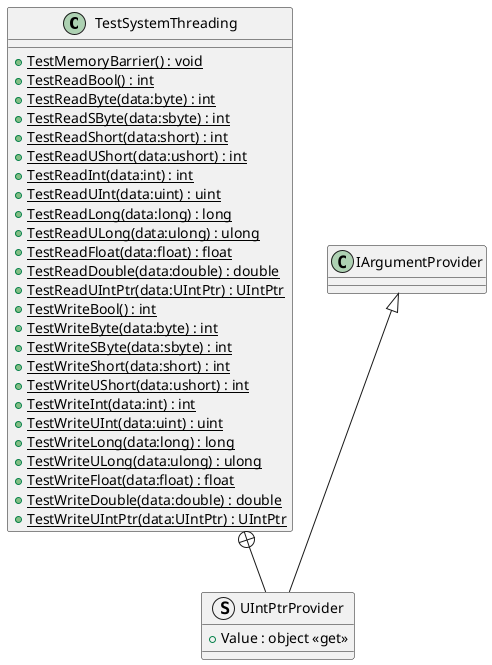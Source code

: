 @startuml
class TestSystemThreading {
    + {static} TestMemoryBarrier() : void
    + {static} TestReadBool() : int
    + {static} TestReadByte(data:byte) : int
    + {static} TestReadSByte(data:sbyte) : int
    + {static} TestReadShort(data:short) : int
    + {static} TestReadUShort(data:ushort) : int
    + {static} TestReadInt(data:int) : int
    + {static} TestReadUInt(data:uint) : uint
    + {static} TestReadLong(data:long) : long
    + {static} TestReadULong(data:ulong) : ulong
    + {static} TestReadFloat(data:float) : float
    + {static} TestReadDouble(data:double) : double
    + {static} TestReadUIntPtr(data:UIntPtr) : UIntPtr
    + {static} TestWriteBool() : int
    + {static} TestWriteByte(data:byte) : int
    + {static} TestWriteSByte(data:sbyte) : int
    + {static} TestWriteShort(data:short) : int
    + {static} TestWriteUShort(data:ushort) : int
    + {static} TestWriteInt(data:int) : int
    + {static} TestWriteUInt(data:uint) : uint
    + {static} TestWriteLong(data:long) : long
    + {static} TestWriteULong(data:ulong) : ulong
    + {static} TestWriteFloat(data:float) : float
    + {static} TestWriteDouble(data:double) : double
    + {static} TestWriteUIntPtr(data:UIntPtr) : UIntPtr
}
struct UIntPtrProvider {
    + Value : object <<get>>
}
TestSystemThreading +-- UIntPtrProvider
IArgumentProvider <|-- UIntPtrProvider
@enduml

